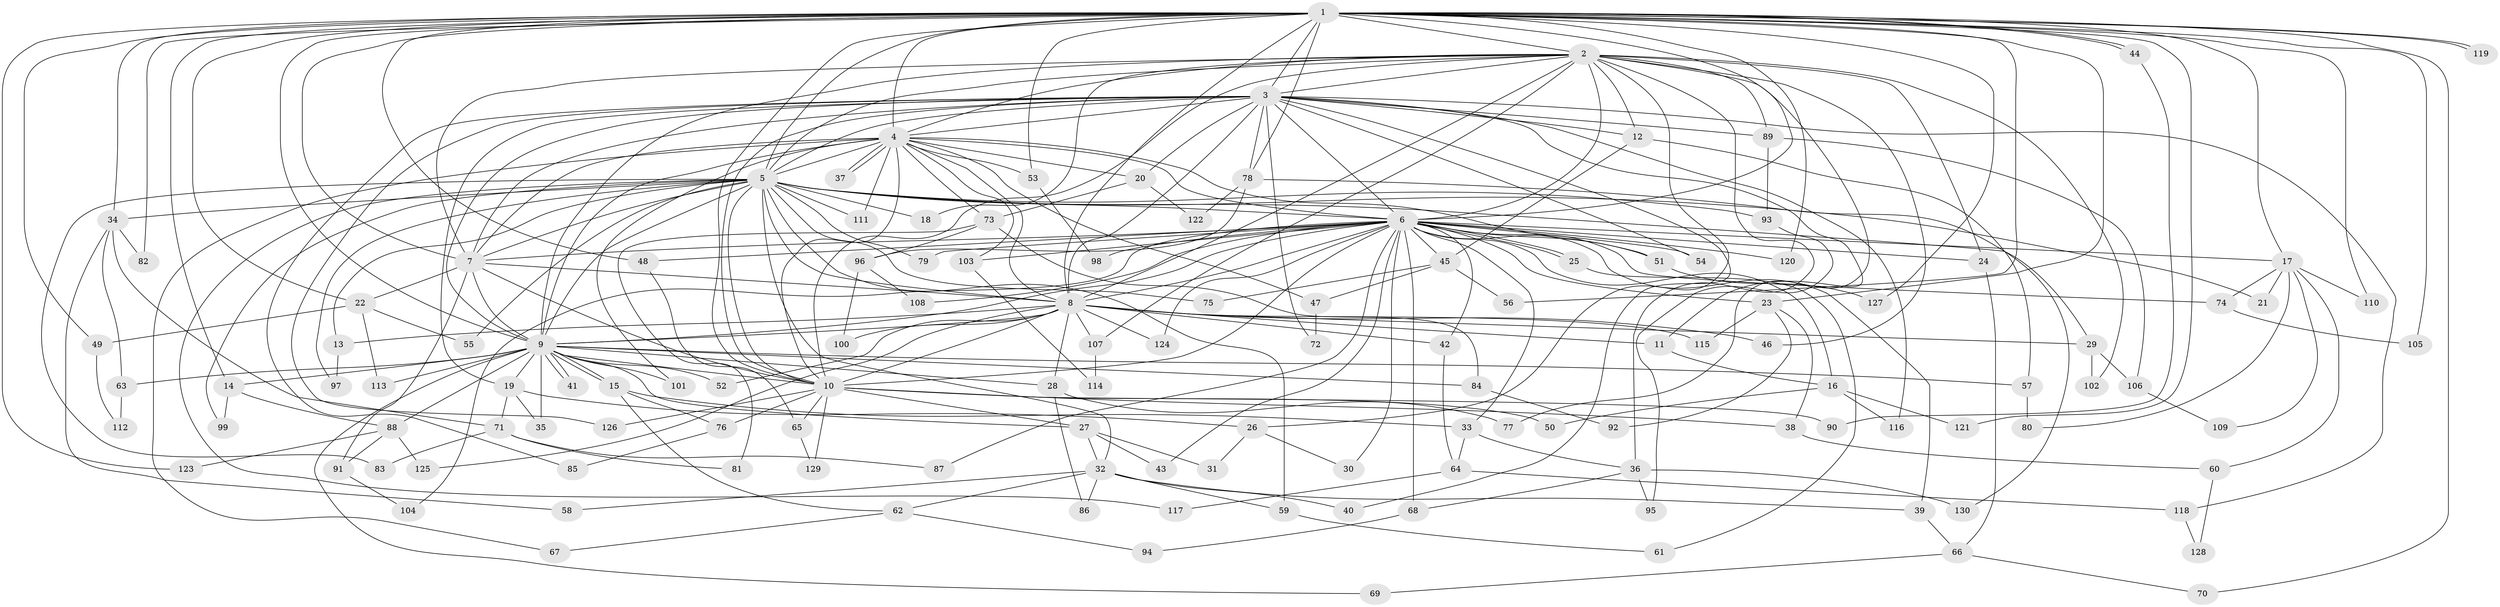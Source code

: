 // Generated by graph-tools (version 1.1) at 2025/13/03/09/25 04:13:43]
// undirected, 130 vertices, 285 edges
graph export_dot {
graph [start="1"]
  node [color=gray90,style=filled];
  1;
  2;
  3;
  4;
  5;
  6;
  7;
  8;
  9;
  10;
  11;
  12;
  13;
  14;
  15;
  16;
  17;
  18;
  19;
  20;
  21;
  22;
  23;
  24;
  25;
  26;
  27;
  28;
  29;
  30;
  31;
  32;
  33;
  34;
  35;
  36;
  37;
  38;
  39;
  40;
  41;
  42;
  43;
  44;
  45;
  46;
  47;
  48;
  49;
  50;
  51;
  52;
  53;
  54;
  55;
  56;
  57;
  58;
  59;
  60;
  61;
  62;
  63;
  64;
  65;
  66;
  67;
  68;
  69;
  70;
  71;
  72;
  73;
  74;
  75;
  76;
  77;
  78;
  79;
  80;
  81;
  82;
  83;
  84;
  85;
  86;
  87;
  88;
  89;
  90;
  91;
  92;
  93;
  94;
  95;
  96;
  97;
  98;
  99;
  100;
  101;
  102;
  103;
  104;
  105;
  106;
  107;
  108;
  109;
  110;
  111;
  112;
  113;
  114;
  115;
  116;
  117;
  118;
  119;
  120;
  121;
  122;
  123;
  124;
  125;
  126;
  127;
  128;
  129;
  130;
  1 -- 2;
  1 -- 3;
  1 -- 4;
  1 -- 5;
  1 -- 6;
  1 -- 7;
  1 -- 8;
  1 -- 9;
  1 -- 10;
  1 -- 14;
  1 -- 17;
  1 -- 22;
  1 -- 23;
  1 -- 34;
  1 -- 44;
  1 -- 44;
  1 -- 48;
  1 -- 49;
  1 -- 53;
  1 -- 56;
  1 -- 70;
  1 -- 78;
  1 -- 82;
  1 -- 105;
  1 -- 110;
  1 -- 119;
  1 -- 119;
  1 -- 120;
  1 -- 121;
  1 -- 123;
  1 -- 127;
  2 -- 3;
  2 -- 4;
  2 -- 5;
  2 -- 6;
  2 -- 7;
  2 -- 8;
  2 -- 9;
  2 -- 10;
  2 -- 12;
  2 -- 18;
  2 -- 24;
  2 -- 26;
  2 -- 36;
  2 -- 46;
  2 -- 77;
  2 -- 89;
  2 -- 102;
  2 -- 107;
  3 -- 4;
  3 -- 5;
  3 -- 6;
  3 -- 7;
  3 -- 8;
  3 -- 9;
  3 -- 10;
  3 -- 11;
  3 -- 12;
  3 -- 19;
  3 -- 20;
  3 -- 40;
  3 -- 54;
  3 -- 72;
  3 -- 78;
  3 -- 85;
  3 -- 89;
  3 -- 116;
  3 -- 118;
  3 -- 126;
  4 -- 5;
  4 -- 6;
  4 -- 7;
  4 -- 8;
  4 -- 9;
  4 -- 10;
  4 -- 20;
  4 -- 37;
  4 -- 37;
  4 -- 47;
  4 -- 51;
  4 -- 53;
  4 -- 67;
  4 -- 73;
  4 -- 101;
  4 -- 103;
  4 -- 111;
  5 -- 6;
  5 -- 7;
  5 -- 8;
  5 -- 9;
  5 -- 10;
  5 -- 13;
  5 -- 18;
  5 -- 21;
  5 -- 29;
  5 -- 32;
  5 -- 34;
  5 -- 55;
  5 -- 59;
  5 -- 75;
  5 -- 79;
  5 -- 83;
  5 -- 93;
  5 -- 97;
  5 -- 99;
  5 -- 111;
  5 -- 117;
  6 -- 7;
  6 -- 8;
  6 -- 9;
  6 -- 10;
  6 -- 16;
  6 -- 17;
  6 -- 23;
  6 -- 24;
  6 -- 25;
  6 -- 25;
  6 -- 30;
  6 -- 33;
  6 -- 39;
  6 -- 42;
  6 -- 43;
  6 -- 45;
  6 -- 48;
  6 -- 51;
  6 -- 54;
  6 -- 68;
  6 -- 74;
  6 -- 79;
  6 -- 87;
  6 -- 98;
  6 -- 103;
  6 -- 104;
  6 -- 108;
  6 -- 120;
  6 -- 124;
  7 -- 8;
  7 -- 9;
  7 -- 10;
  7 -- 22;
  7 -- 91;
  8 -- 9;
  8 -- 10;
  8 -- 11;
  8 -- 13;
  8 -- 28;
  8 -- 29;
  8 -- 42;
  8 -- 46;
  8 -- 52;
  8 -- 100;
  8 -- 107;
  8 -- 115;
  8 -- 124;
  8 -- 125;
  9 -- 10;
  9 -- 14;
  9 -- 15;
  9 -- 15;
  9 -- 19;
  9 -- 27;
  9 -- 28;
  9 -- 35;
  9 -- 41;
  9 -- 41;
  9 -- 52;
  9 -- 57;
  9 -- 63;
  9 -- 69;
  9 -- 84;
  9 -- 88;
  9 -- 101;
  9 -- 113;
  10 -- 27;
  10 -- 38;
  10 -- 50;
  10 -- 65;
  10 -- 76;
  10 -- 90;
  10 -- 126;
  10 -- 129;
  11 -- 16;
  12 -- 45;
  12 -- 57;
  13 -- 97;
  14 -- 88;
  14 -- 99;
  15 -- 33;
  15 -- 62;
  15 -- 76;
  16 -- 50;
  16 -- 116;
  16 -- 121;
  17 -- 21;
  17 -- 60;
  17 -- 74;
  17 -- 80;
  17 -- 109;
  17 -- 110;
  19 -- 26;
  19 -- 35;
  19 -- 71;
  20 -- 73;
  20 -- 122;
  22 -- 49;
  22 -- 55;
  22 -- 113;
  23 -- 38;
  23 -- 92;
  23 -- 115;
  24 -- 66;
  25 -- 61;
  26 -- 30;
  26 -- 31;
  27 -- 31;
  27 -- 32;
  27 -- 43;
  28 -- 77;
  28 -- 86;
  29 -- 102;
  29 -- 106;
  32 -- 39;
  32 -- 40;
  32 -- 58;
  32 -- 59;
  32 -- 62;
  32 -- 86;
  33 -- 36;
  33 -- 64;
  34 -- 58;
  34 -- 63;
  34 -- 71;
  34 -- 82;
  36 -- 68;
  36 -- 95;
  36 -- 130;
  38 -- 60;
  39 -- 66;
  42 -- 64;
  44 -- 90;
  45 -- 47;
  45 -- 56;
  45 -- 75;
  47 -- 72;
  48 -- 65;
  49 -- 112;
  51 -- 127;
  53 -- 98;
  57 -- 80;
  59 -- 61;
  60 -- 128;
  62 -- 67;
  62 -- 94;
  63 -- 112;
  64 -- 117;
  64 -- 118;
  65 -- 129;
  66 -- 69;
  66 -- 70;
  68 -- 94;
  71 -- 81;
  71 -- 83;
  71 -- 87;
  73 -- 81;
  73 -- 84;
  73 -- 96;
  74 -- 105;
  76 -- 85;
  78 -- 96;
  78 -- 122;
  78 -- 130;
  84 -- 92;
  88 -- 91;
  88 -- 123;
  88 -- 125;
  89 -- 93;
  89 -- 106;
  91 -- 104;
  93 -- 95;
  96 -- 100;
  96 -- 108;
  103 -- 114;
  106 -- 109;
  107 -- 114;
  118 -- 128;
}
